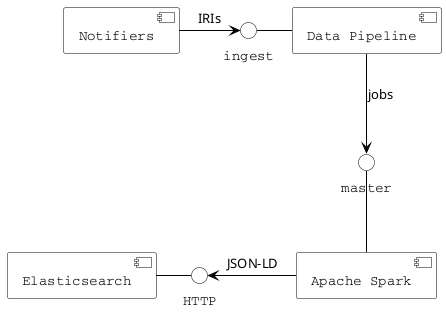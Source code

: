 @startuml component.png

skinparam component {
    style uml2
    BorderColor black
    BackgroundColor white
    FontName Courier
    ArrowColor black
}

skinparam interface {
    BorderColor black
    BackgroundColor white
    FontName Courier
}

[Data Pipeline] as pipeline

pipeline -l- ingest

[Apache Spark] as spark

spark -u- master

pipeline -d-> master : jobs

[Elasticsearch] as es

es -r- HTTP

spark -l-> HTTP : JSON-LD

[Notifiers] -r-> ingest : IRIs

@enduml
